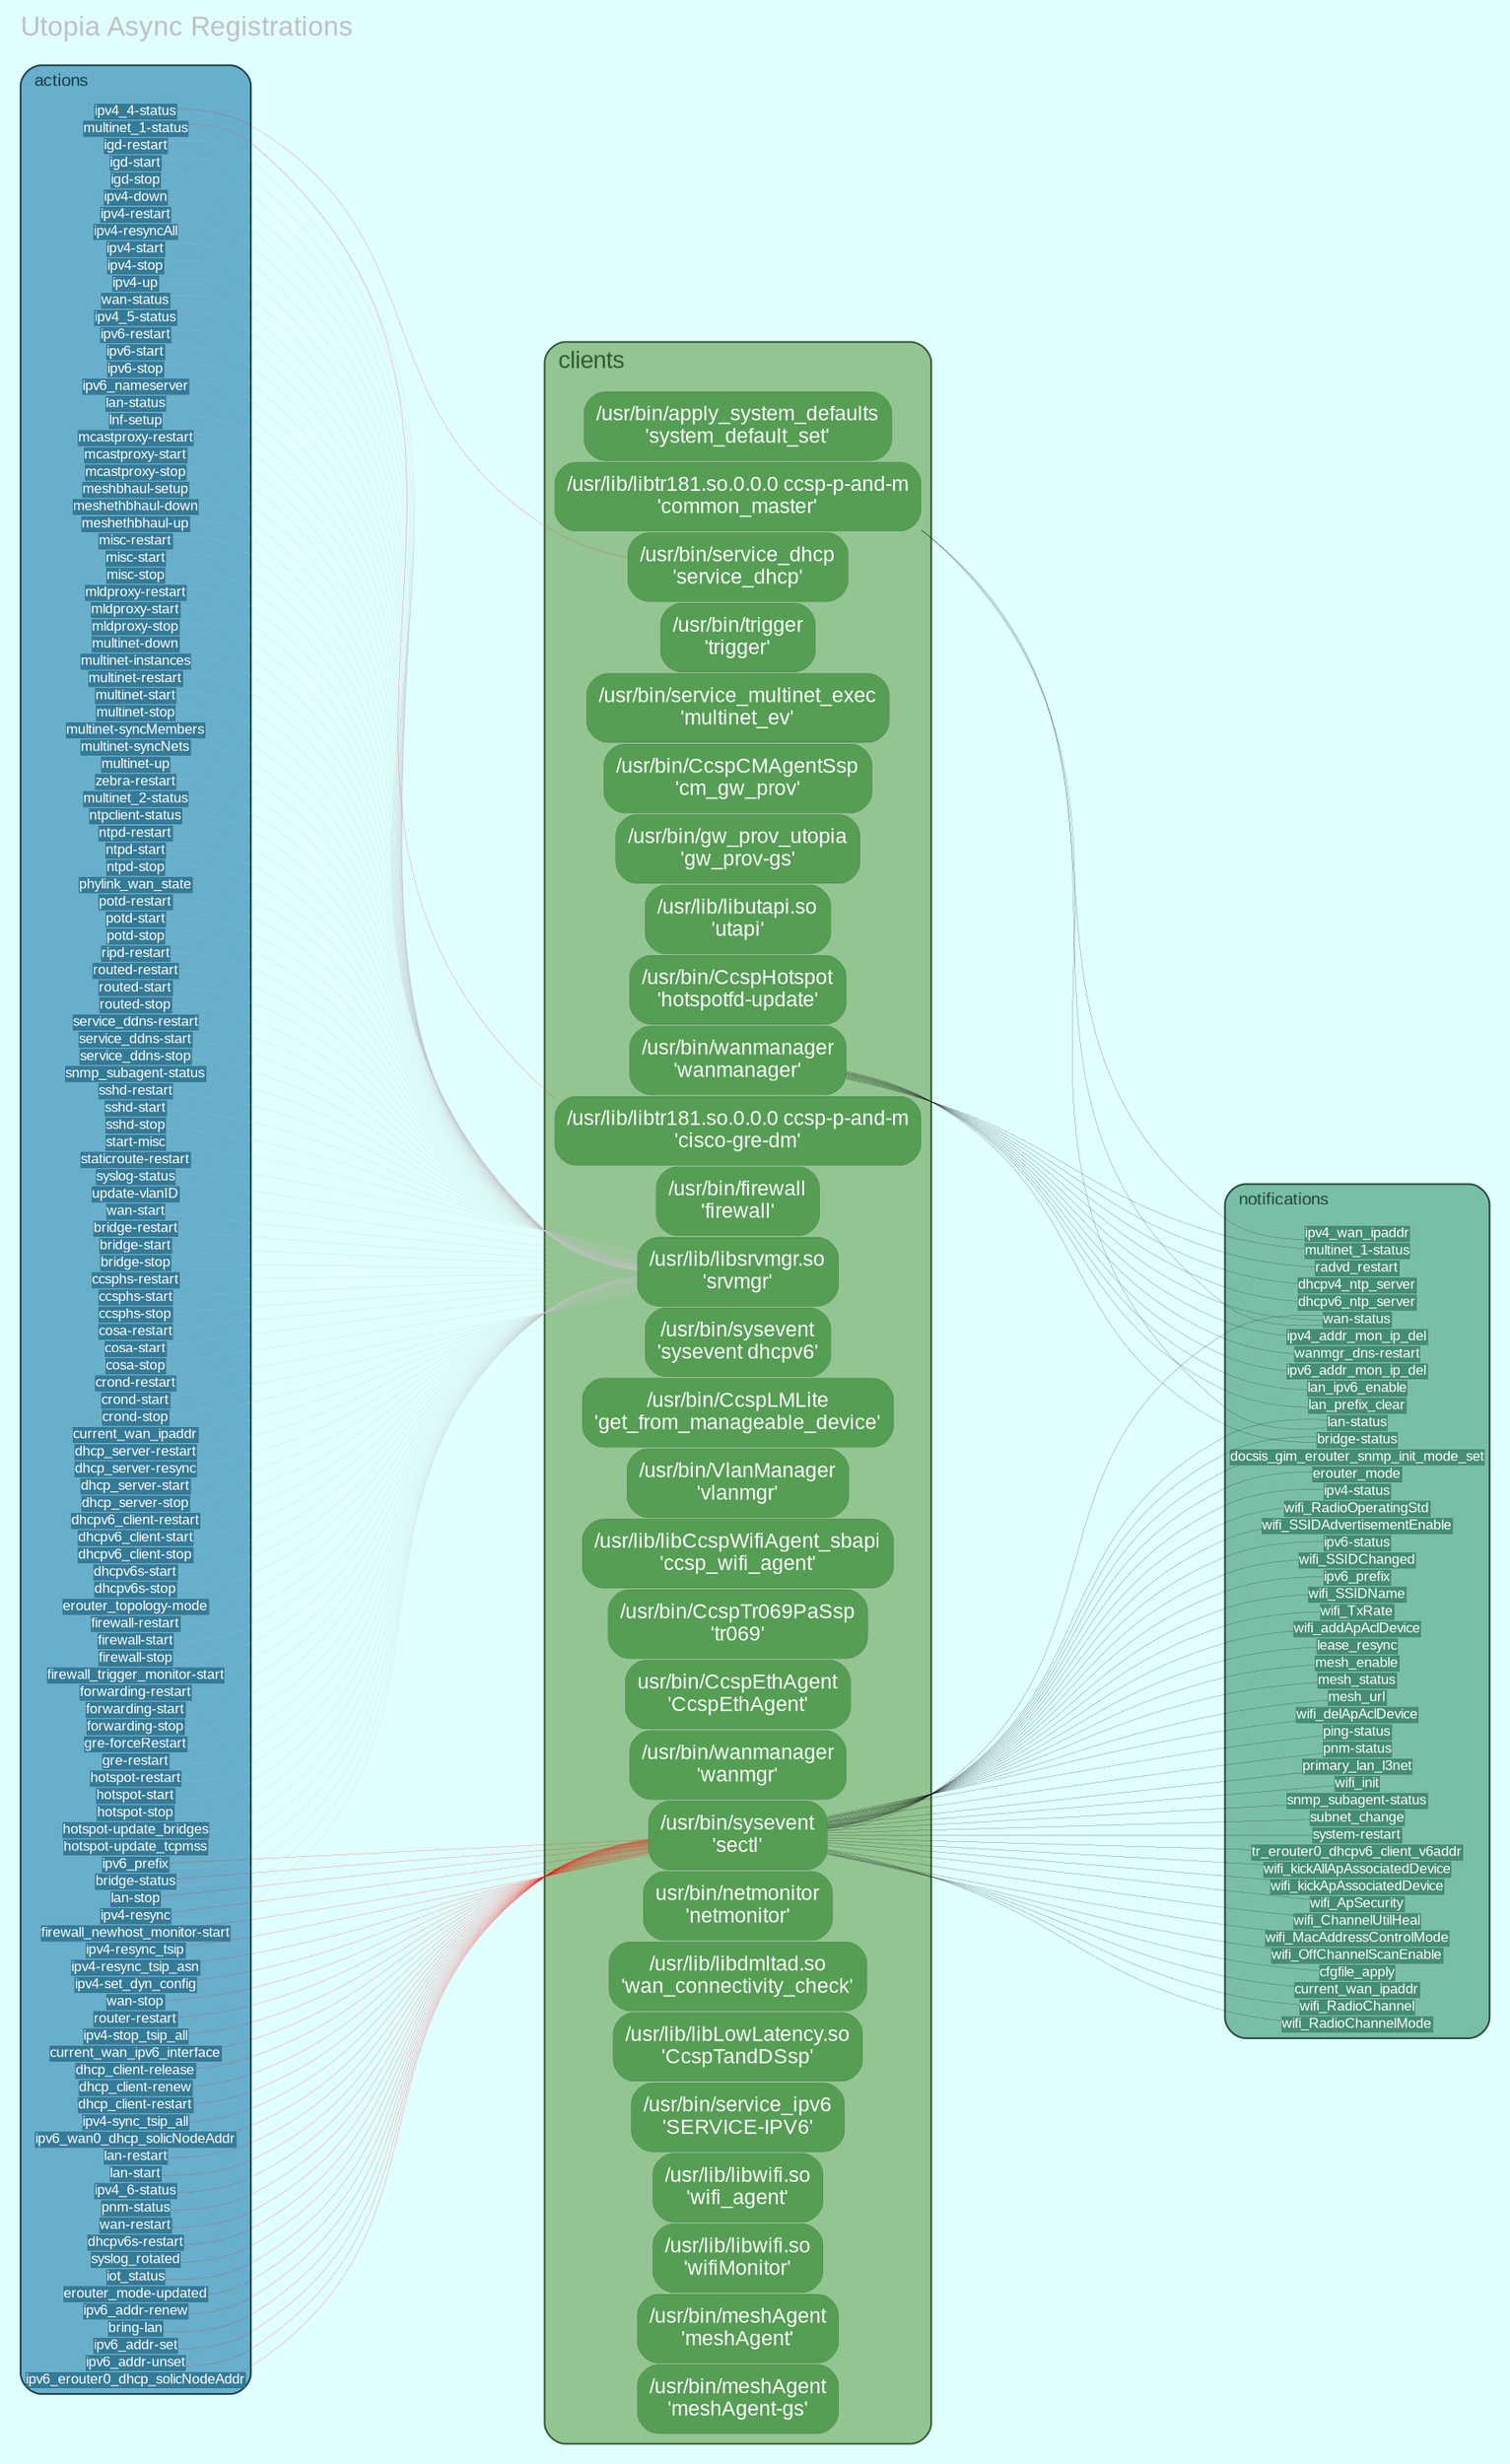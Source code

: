 digraph {
bgcolor=lightcyan
rankdir=LR
nodesep=0
ranksep="2.5"
fontname="Arial"; fontsize=16; fontcolor=grey
label="Utopia Async Registrations"
labelloc=top
labeljust="l"
edge [color=black arrowsize=0.5 penwidth=0.1]
subgraph cluster_f37bd2f66651e7d46f6d38440f2bc5dd {
margin=3;
penwidth=1.0;
fillcolor="#79BEA8";
color="#23483C";
fontcolor="#23483C";
fontsize=10;
node[fontname="Arial" height=0 margin=0 penwidth=0.1];
label="notifications\l";
style="filled, rounded";
_fac04ca68a48af91f0290001604a2463 [label="" shape=plaintext style=invisible]
_27091523f5d352e5a07920c4054f744d [label="bridge-status\l" fontsize=8 style="filled" width="0" shape="box" fillcolor="#448D76" color="#093426" fontcolor="white" tooltip="" URL=""]
_27091523f5d352e5a07920c4054f744d [label="bridge-status\l" fontsize=8 style="filled" width="0" shape="box" fillcolor="#448D76" color="#093426" fontcolor="white" tooltip="" URL=""]
_87b653252bbccb637157d4f441736747 [label="cfgfile_apply\l" fontsize=8 style="filled" width="0" shape="box" fillcolor="#448D76" color="#093426" fontcolor="white" tooltip="" URL=""]
_d6e629508d841f9fae4812cb161be471 [label="current_wan_ipaddr\l" fontsize=8 style="filled" width="0" shape="box" fillcolor="#448D76" color="#093426" fontcolor="white" tooltip="" URL=""]
_f75393f007e59de91f0037c0735a23aa [label="dhcpv4_ntp_server\l" fontsize=8 style="filled" width="0" shape="box" fillcolor="#448D76" color="#093426" fontcolor="white" tooltip="" URL=""]
_53b754a4fd3dc3d1be344c310cf59c47 [label="dhcpv6_ntp_server\l" fontsize=8 style="filled" width="0" shape="box" fillcolor="#448D76" color="#093426" fontcolor="white" tooltip="" URL=""]
_72b45eff5db902b0d47a9b4747fd4fca [label="docsis_gim_erouter_snmp_init_mode_set\l" fontsize=8 style="filled" width="0" shape="box" fillcolor="#448D76" color="#093426" fontcolor="white" tooltip="" URL=""]
_c58e203655c893371de2935afc9264ae [label="erouter_mode\l" fontsize=8 style="filled" width="0" shape="box" fillcolor="#448D76" color="#093426" fontcolor="white" tooltip="" URL=""]
_f0a54a340d591534d62fba284f367218 [label="ipv4-status\l" fontsize=8 style="filled" width="0" shape="box" fillcolor="#448D76" color="#093426" fontcolor="white" tooltip="" URL=""]
_8d43130abf7eebbb990407ab7e7ea1da [label="ipv4_addr_mon_ip_del\l" fontsize=8 style="filled" width="0" shape="box" fillcolor="#448D76" color="#093426" fontcolor="white" tooltip="" URL=""]
_b56c308065033ab84941901ee6214008 [label="ipv4_wan_ipaddr\l" fontsize=8 style="filled" width="0" shape="box" fillcolor="#448D76" color="#093426" fontcolor="white" tooltip="" URL=""]
_b601960385cebed75eebbbd22e497859 [label="ipv6-status\l" fontsize=8 style="filled" width="0" shape="box" fillcolor="#448D76" color="#093426" fontcolor="white" tooltip="" URL=""]
_e9e194e124cc4b40664d05f57f0b5eb3 [label="ipv6_addr_mon_ip_del\l" fontsize=8 style="filled" width="0" shape="box" fillcolor="#448D76" color="#093426" fontcolor="white" tooltip="" URL=""]
_d58caf0140e2b83aa203566631b9a98a [label="ipv6_prefix\l" fontsize=8 style="filled" width="0" shape="box" fillcolor="#448D76" color="#093426" fontcolor="white" tooltip="" URL=""]
_f821c8f9b79145ac76ac08cf03664bf2 [label="lan-status\l" fontsize=8 style="filled" width="0" shape="box" fillcolor="#448D76" color="#093426" fontcolor="white" tooltip="" URL=""]
_f821c8f9b79145ac76ac08cf03664bf2 [label="lan-status\l" fontsize=8 style="filled" width="0" shape="box" fillcolor="#448D76" color="#093426" fontcolor="white" tooltip="" URL=""]
_fc4fff0e249ee7eb6fd126fa4d7f3862 [label="lan_ipv6_enable\l" fontsize=8 style="filled" width="0" shape="box" fillcolor="#448D76" color="#093426" fontcolor="white" tooltip="" URL=""]
_4dafcaaad1cc3d9b5059c1fee12e0a75 [label="lan_prefix_clear\l" fontsize=8 style="filled" width="0" shape="box" fillcolor="#448D76" color="#093426" fontcolor="white" tooltip="" URL=""]
_e1d3b2d8370eeefe604c60c2606f4027 [label="lease_resync\l" fontsize=8 style="filled" width="0" shape="box" fillcolor="#448D76" color="#093426" fontcolor="white" tooltip="" URL=""]
_c116d4e37339874d5dd468a6ba0e88a7 [label="mesh_enable\l" fontsize=8 style="filled" width="0" shape="box" fillcolor="#448D76" color="#093426" fontcolor="white" tooltip="" URL=""]
_6d0f3234301eae6ece216be04b05790d [label="mesh_status\l" fontsize=8 style="filled" width="0" shape="box" fillcolor="#448D76" color="#093426" fontcolor="white" tooltip="" URL=""]
_42147e86234c494854d6d183a920cd42 [label="mesh_url\l" fontsize=8 style="filled" width="0" shape="box" fillcolor="#448D76" color="#093426" fontcolor="white" tooltip="" URL=""]
_86a7350f4f58722c7ebd23293f346ecd [label="multinet_1-status\l" fontsize=8 style="filled" width="0" shape="box" fillcolor="#448D76" color="#093426" fontcolor="white" tooltip="" URL=""]
_3e7cd28e4dc86dfda4bf29d30a7da8fc [label="ping-status\l" fontsize=8 style="filled" width="0" shape="box" fillcolor="#448D76" color="#093426" fontcolor="white" tooltip="" URL=""]
_2369c6a2c523ed63318da05464ed4a6d [label="pnm-status\l" fontsize=8 style="filled" width="0" shape="box" fillcolor="#448D76" color="#093426" fontcolor="white" tooltip="" URL=""]
_c9ced9a4e70242ada470b51501a4ed99 [label="primary_lan_l3net\l" fontsize=8 style="filled" width="0" shape="box" fillcolor="#448D76" color="#093426" fontcolor="white" tooltip="" URL=""]
_0cfd22b3c7bf11357f3d5a53ff3b87ec [label="radvd_restart\l" fontsize=8 style="filled" width="0" shape="box" fillcolor="#448D76" color="#093426" fontcolor="white" tooltip="" URL=""]
_7f87a547765aa79b31a2567d62f211b5 [label="snmp_subagent-status\l" fontsize=8 style="filled" width="0" shape="box" fillcolor="#448D76" color="#093426" fontcolor="white" tooltip="" URL=""]
_dceaf7db6e214159e33739e3e0699bc6 [label="subnet_change\l" fontsize=8 style="filled" width="0" shape="box" fillcolor="#448D76" color="#093426" fontcolor="white" tooltip="" URL=""]
_0758f2bbfd14e97f07992ef83077bf90 [label="system-restart\l" fontsize=8 style="filled" width="0" shape="box" fillcolor="#448D76" color="#093426" fontcolor="white" tooltip="" URL=""]
_0cf5a839dbc26499bbdfe0a4335d2097 [label="tr_erouter0_dhcpv6_client_v6addr\l" fontsize=8 style="filled" width="0" shape="box" fillcolor="#448D76" color="#093426" fontcolor="white" tooltip="" URL=""]
_35081df0917e6e791796895d2dcb763b [label="wan-status\l" fontsize=8 style="filled" width="0" shape="box" fillcolor="#448D76" color="#093426" fontcolor="white" tooltip="" URL=""]
_35081df0917e6e791796895d2dcb763b [label="wan-status\l" fontsize=8 style="filled" width="0" shape="box" fillcolor="#448D76" color="#093426" fontcolor="white" tooltip="" URL=""]
_35081df0917e6e791796895d2dcb763b [label="wan-status\l" fontsize=8 style="filled" width="0" shape="box" fillcolor="#448D76" color="#093426" fontcolor="white" tooltip="" URL=""]
_b000a4c82e84ad41eb276e434863364c [label="wanmgr_dns-restart\l" fontsize=8 style="filled" width="0" shape="box" fillcolor="#448D76" color="#093426" fontcolor="white" tooltip="" URL=""]
_a7b1cc27158c3bcf9a567fa55c29eef0 [label="wifi_ApSecurity\l" fontsize=8 style="filled" width="0" shape="box" fillcolor="#448D76" color="#093426" fontcolor="white" tooltip="" URL=""]
_a7b1cc27158c3bcf9a567fa55c29eef0 [label="wifi_ApSecurity\l" fontsize=8 style="filled" width="0" shape="box" fillcolor="#448D76" color="#093426" fontcolor="white" tooltip="" URL=""]
_1361dd973b01b805d5c6f45446fd87f7 [label="wifi_ChannelUtilHeal\l" fontsize=8 style="filled" width="0" shape="box" fillcolor="#448D76" color="#093426" fontcolor="white" tooltip="" URL=""]
_b3f8ba7a6e011b334b78a1946c78593f [label="wifi_MacAddressControlMode\l" fontsize=8 style="filled" width="0" shape="box" fillcolor="#448D76" color="#093426" fontcolor="white" tooltip="" URL=""]
_3ae4cf1e6dbf76f02c2fb9a2bc797039 [label="wifi_OffChannelScanEnable\l" fontsize=8 style="filled" width="0" shape="box" fillcolor="#448D76" color="#093426" fontcolor="white" tooltip="" URL=""]
_90e8a6ffdaf9911ba3783bda34095da9 [label="wifi_RadioChannel\l" fontsize=8 style="filled" width="0" shape="box" fillcolor="#448D76" color="#093426" fontcolor="white" tooltip="" URL=""]
_90e8a6ffdaf9911ba3783bda34095da9 [label="wifi_RadioChannel\l" fontsize=8 style="filled" width="0" shape="box" fillcolor="#448D76" color="#093426" fontcolor="white" tooltip="" URL=""]
_bd98588026b5e239fb1ea240e27b91fc [label="wifi_RadioChannelMode\l" fontsize=8 style="filled" width="0" shape="box" fillcolor="#448D76" color="#093426" fontcolor="white" tooltip="" URL=""]
_92ddd2d1dc31eeec1cc20d068d9e323a [label="wifi_RadioOperatingStd\l" fontsize=8 style="filled" width="0" shape="box" fillcolor="#448D76" color="#093426" fontcolor="white" tooltip="" URL=""]
_bc126451057daa340d8519c7268ab7a0 [label="wifi_SSIDAdvertisementEnable\l" fontsize=8 style="filled" width="0" shape="box" fillcolor="#448D76" color="#093426" fontcolor="white" tooltip="" URL=""]
_7f61bf0ebd168a6cf001aca0237cdc71 [label="wifi_SSIDChanged\l" fontsize=8 style="filled" width="0" shape="box" fillcolor="#448D76" color="#093426" fontcolor="white" tooltip="" URL=""]
_61417115a63382f54131bb1e1c1b12e0 [label="wifi_SSIDName\l" fontsize=8 style="filled" width="0" shape="box" fillcolor="#448D76" color="#093426" fontcolor="white" tooltip="" URL=""]
_61417115a63382f54131bb1e1c1b12e0 [label="wifi_SSIDName\l" fontsize=8 style="filled" width="0" shape="box" fillcolor="#448D76" color="#093426" fontcolor="white" tooltip="" URL=""]
_204ba8bd5c09b566db3a4ef32139ab21 [label="wifi_TxRate\l" fontsize=8 style="filled" width="0" shape="box" fillcolor="#448D76" color="#093426" fontcolor="white" tooltip="" URL=""]
_8730608abe2b5727228b29df85f467a4 [label="wifi_addApAclDevice\l" fontsize=8 style="filled" width="0" shape="box" fillcolor="#448D76" color="#093426" fontcolor="white" tooltip="" URL=""]
_72f2da15428c73ccc2580e15add8ff71 [label="wifi_delApAclDevice\l" fontsize=8 style="filled" width="0" shape="box" fillcolor="#448D76" color="#093426" fontcolor="white" tooltip="" URL=""]
_9f85d765f13a2dc04006a7875d42c45e [label="wifi_init\l" fontsize=8 style="filled" width="0" shape="box" fillcolor="#448D76" color="#093426" fontcolor="white" tooltip="" URL=""]
_ff5acfa4c008df3671ba9b1d7c45dd2d [label="wifi_kickAllApAssociatedDevice\l" fontsize=8 style="filled" width="0" shape="box" fillcolor="#448D76" color="#093426" fontcolor="white" tooltip="" URL=""]
_c9714cc975d6c831b94c44995a65217e [label="wifi_kickApAssociatedDevice\l" fontsize=8 style="filled" width="0" shape="box" fillcolor="#448D76" color="#093426" fontcolor="white" tooltip="" URL=""]
}
subgraph cluster_fac04ca68a48af91f0290001604a2463 {
margin=6;
penwidth=1.0;
fillcolor="#92C591";
color="#305A30";
fontcolor="#305A30";
fontsize=14;
node[fontname="Arial" height=0 margin="0.1" penwidth=0.1];
label="clients\l";
style="filled, rounded";
_fac04ca68a48af91f0290001604a2463 [label="" shape=plaintext style=invisible]
_35627f514a3a12b6d89a86a511083073 [label="/usr/bin/apply_system_defaults
'system_default_set'" fontsize=12 style="filled,rounded" width="0" shape="box" fillcolor="#559E54" color="#0A3409" fontcolor="white" tooltip="" URL=""]
_5a866a3c20430e95efea4e114b9810aa [label="/usr/lib/libsrvmgr.so
'srvmgr'" fontsize=12 style="filled,rounded" width="0" shape="box" fillcolor="#559E54" color="#0A3409" fontcolor="white" tooltip="" URL=""]
_5309a5e663f34a4bd54178ec47889544 [label="/usr/bin/sysevent
'sectl'" fontsize=12 style="filled,rounded" width="0" shape="box" fillcolor="#559E54" color="#0A3409" fontcolor="white" tooltip="" URL=""]
_c2ef1e939bc1916d251255c55bf62ec6 [label="/usr/bin/trigger
'trigger'" fontsize=12 style="filled,rounded" width="0" shape="box" fillcolor="#559E54" color="#0A3409" fontcolor="white" tooltip="" URL=""]
_fe57a2f6d42c44380232bb74bfca0248 [label="/usr/bin/service_multinet_exec
'multinet_ev'" fontsize=12 style="filled,rounded" width="0" shape="box" fillcolor="#559E54" color="#0A3409" fontcolor="white" tooltip="" URL=""]
_2201ee669ac7eee934571b31d0f37841 [label="/usr/bin/CcspCMAgentSsp
'cm_gw_prov'" fontsize=12 style="filled,rounded" width="0" shape="box" fillcolor="#559E54" color="#0A3409" fontcolor="white" tooltip="" URL=""]
_f40a72f985bcb64283a69b3a5163a514 [label="/usr/bin/gw_prov_utopia
'gw_prov-gs'" fontsize=12 style="filled,rounded" width="0" shape="box" fillcolor="#559E54" color="#0A3409" fontcolor="white" tooltip="" URL=""]
_e921899710055131db03a224f920176c [label="/usr/lib/libutapi.so
'utapi'" fontsize=12 style="filled,rounded" width="0" shape="box" fillcolor="#559E54" color="#0A3409" fontcolor="white" tooltip="" URL=""]
_c32d57ae5a646d84cf31aee3915f993e [label="/usr/bin/CcspHotspot
'hotspotfd-update'" fontsize=12 style="filled,rounded" width="0" shape="box" fillcolor="#559E54" color="#0A3409" fontcolor="white" tooltip="" URL=""]
_d8b331abc3de4eadb9f080a5a0278e9f [label="/usr/bin/service_dhcp
'service_dhcp'" fontsize=12 style="filled,rounded" width="0" shape="box" fillcolor="#559E54" color="#0A3409" fontcolor="white" tooltip="" URL=""]
_772abf5b5a2f2d8c1642b2ce82ff9cb5 [label="/usr/lib/libtr181.so.0.0.0 ccsp-p-and-m
'cisco-gre-dm'" fontsize=12 style="filled,rounded" width="0" shape="box" fillcolor="#559E54" color="#0A3409" fontcolor="white" tooltip="" URL=""]
_0b384a36abe12ef81c212e53c972569a [label="/usr/bin/firewall
'firewall'" fontsize=12 style="filled,rounded" width="0" shape="box" fillcolor="#559E54" color="#0A3409" fontcolor="white" tooltip="" URL=""]
_eaa0229dab7f1d3dcfc51c439957fc5f [label="/usr/lib/libtr181.so.0.0.0 ccsp-p-and-m
'common_master'" fontsize=12 style="filled,rounded" width="0" shape="box" fillcolor="#559E54" color="#0A3409" fontcolor="white" tooltip="" URL=""]
_df0c5b8efabcfbbdf3cc83dc81d05bfa [label="/usr/bin/sysevent
'sysevent dhcpv6'" fontsize=12 style="filled,rounded" width="0" shape="box" fillcolor="#559E54" color="#0A3409" fontcolor="white" tooltip="" URL=""]
_3cd1cda46a14fe570958c474d19df6b6 [label="/usr/bin/CcspLMLite
'get_from_manageable_device'" fontsize=12 style="filled,rounded" width="0" shape="box" fillcolor="#559E54" color="#0A3409" fontcolor="white" tooltip="" URL=""]
_f41a7565ddaabcc95be2cd283ad26ee4 [label="/usr/bin/VlanManager
'vlanmgr'" fontsize=12 style="filled,rounded" width="0" shape="box" fillcolor="#559E54" color="#0A3409" fontcolor="white" tooltip="" URL=""]
_99805af23e313638afde7fb3115cfc2d [label="/usr/lib/libCcspWifiAgent_sbapi
'ccsp_wifi_agent'" fontsize=12 style="filled,rounded" width="0" shape="box" fillcolor="#559E54" color="#0A3409" fontcolor="white" tooltip="" URL=""]
_923c28a4785efbda862191d3c212fab7 [label="/usr/bin/CcspTr069PaSsp
'tr069'" fontsize=12 style="filled,rounded" width="0" shape="box" fillcolor="#559E54" color="#0A3409" fontcolor="white" tooltip="" URL=""]
_dca42b13b26d663515f2eb9b3a5bf366 [label="usr/bin/CcspEthAgent
'CcspEthAgent'" fontsize=12 style="filled,rounded" width="0" shape="box" fillcolor="#559E54" color="#0A3409" fontcolor="white" tooltip="" URL=""]
_b8d28acb3caba0393e1fc38b819774c2 [label="/usr/bin/wanmanager
'wanmgr'" fontsize=12 style="filled,rounded" width="0" shape="box" fillcolor="#559E54" color="#0A3409" fontcolor="white" tooltip="" URL=""]
_107e207184498c02e50a50b4de2b07eb [label="/usr/bin/wanmanager
'wanmanager'" fontsize=12 style="filled,rounded" width="0" shape="box" fillcolor="#559E54" color="#0A3409" fontcolor="white" tooltip="" URL=""]
_b371880935cb0e9b98e9e31c943c8980 [label="usr/bin/netmonitor
'netmonitor'" fontsize=12 style="filled,rounded" width="0" shape="box" fillcolor="#559E54" color="#0A3409" fontcolor="white" tooltip="" URL=""]
_498affce053b0aba918235528ed8e50b [label="/usr/lib/libdmltad.so
'wan_connectivity_check'" fontsize=12 style="filled,rounded" width="0" shape="box" fillcolor="#559E54" color="#0A3409" fontcolor="white" tooltip="" URL=""]
_ba8074b9e8bb4c8262c0f7df498c387f [label="/usr/lib/libLowLatency.so
'CcspTandDSsp'" fontsize=12 style="filled,rounded" width="0" shape="box" fillcolor="#559E54" color="#0A3409" fontcolor="white" tooltip="" URL=""]
_6eb51fc3b0463c5722d44d93c4932914 [label="/usr/bin/service_ipv6
'SERVICE-IPV6'" fontsize=12 style="filled,rounded" width="0" shape="box" fillcolor="#559E54" color="#0A3409" fontcolor="white" tooltip="" URL=""]
_bacd1016835ae8733d3fde7e98806976 [label="/usr/lib/libwifi.so
'wifi_agent'" fontsize=12 style="filled,rounded" width="0" shape="box" fillcolor="#559E54" color="#0A3409" fontcolor="white" tooltip="" URL=""]
_8f784b3794460b12b5a8f7586322bac2 [label="/usr/lib/libwifi.so
'wifiMonitor'" fontsize=12 style="filled,rounded" width="0" shape="box" fillcolor="#559E54" color="#0A3409" fontcolor="white" tooltip="" URL=""]
_839f1c7d70e17cb93e763a6541ac4db1 [label="/usr/bin/meshAgent
'meshAgent'" fontsize=12 style="filled,rounded" width="0" shape="box" fillcolor="#559E54" color="#0A3409" fontcolor="white" tooltip="" URL=""]
_b53de720944590e3b241e3223b0dabc5 [label="/usr/bin/meshAgent
'meshAgent-gs'" fontsize=12 style="filled,rounded" width="0" shape="box" fillcolor="#559E54" color="#0A3409" fontcolor="white" tooltip="" URL=""]
}
subgraph cluster_ebb67a4271abe715344471b0f16321f6 {
margin=3;
penwidth=1.0;
fillcolor="#67AFCB";
color="#1A3E4C";
fontcolor="#1A3E4C";
fontsize=10;
node[fontname="Arial" height=0 margin=0 penwidth=0.1];
label="actions\l";
style="filled, rounded";
_fac04ca68a48af91f0290001604a2463 [label="" shape=plaintext style=invisible]
_8b23c69f6517361a8e4946031aa4d7cf [label="bridge-restart\l" fontsize=8 style="filled" width="0" shape="box" fillcolor="#347B98" color="#092834" fontcolor="white" tooltip="" URL=""]
_1d5a5aad6765706a32fd1b1c9d391c87 [label="bridge-start\l" fontsize=8 style="filled" width="0" shape="box" fillcolor="#347B98" color="#092834" fontcolor="white" tooltip="" URL=""]
_0a409202b3e7b30d9d4103300b0b3fd3 [label="bridge-status\l" fontsize=8 style="filled" width="0" shape="box" fillcolor="#347B98" color="#092834" fontcolor="white" tooltip="" URL=""]
_0a409202b3e7b30d9d4103300b0b3fd3 [label="bridge-status\l" fontsize=8 style="filled" width="0" shape="box" fillcolor="#347B98" color="#092834" fontcolor="white" tooltip="" URL=""]
_0a409202b3e7b30d9d4103300b0b3fd3 [label="bridge-status\l" fontsize=8 style="filled" width="0" shape="box" fillcolor="#347B98" color="#092834" fontcolor="white" tooltip="" URL=""]
_0a409202b3e7b30d9d4103300b0b3fd3 [label="bridge-status\l" fontsize=8 style="filled" width="0" shape="box" fillcolor="#347B98" color="#092834" fontcolor="white" tooltip="" URL=""]
_d9e06eaa3b20b22f67aeaa2a1df544d0 [label="bridge-stop\l" fontsize=8 style="filled" width="0" shape="box" fillcolor="#347B98" color="#092834" fontcolor="white" tooltip="" URL=""]
_b7950ae9b63a440b2d1528d0bc62d055 [label="bring-lan\l" fontsize=8 style="filled" width="0" shape="box" fillcolor="#347B98" color="#092834" fontcolor="white" tooltip="" URL=""]
_b2a51ad8420d7a1a1765e34232a939ed [label="ccsphs-restart\l" fontsize=8 style="filled" width="0" shape="box" fillcolor="#347B98" color="#092834" fontcolor="white" tooltip="" URL=""]
_46d09958f4b20450148e53aa30e2fb60 [label="ccsphs-start\l" fontsize=8 style="filled" width="0" shape="box" fillcolor="#347B98" color="#092834" fontcolor="white" tooltip="" URL=""]
_41448e46f55aa65f7648b7c1c73ba010 [label="ccsphs-stop\l" fontsize=8 style="filled" width="0" shape="box" fillcolor="#347B98" color="#092834" fontcolor="white" tooltip="" URL=""]
_06cc3c2e301dd7427b628c159091546b [label="cosa-restart\l" fontsize=8 style="filled" width="0" shape="box" fillcolor="#347B98" color="#092834" fontcolor="white" tooltip="" URL=""]
_260dba2272248ba09fc664c0234b82e7 [label="cosa-start\l" fontsize=8 style="filled" width="0" shape="box" fillcolor="#347B98" color="#092834" fontcolor="white" tooltip="" URL=""]
_692b2e998b8e580d2c53c789d13d49ec [label="cosa-stop\l" fontsize=8 style="filled" width="0" shape="box" fillcolor="#347B98" color="#092834" fontcolor="white" tooltip="" URL=""]
_2d8366d4cbe5d4a9b411f19695639d9c [label="crond-restart\l" fontsize=8 style="filled" width="0" shape="box" fillcolor="#347B98" color="#092834" fontcolor="white" tooltip="" URL=""]
_9cf5acb75d4b730a3bef0ed07bd056f3 [label="crond-start\l" fontsize=8 style="filled" width="0" shape="box" fillcolor="#347B98" color="#092834" fontcolor="white" tooltip="" URL=""]
_c37dbac5d7bac33cb507edf4763c3612 [label="crond-stop\l" fontsize=8 style="filled" width="0" shape="box" fillcolor="#347B98" color="#092834" fontcolor="white" tooltip="" URL=""]
_136223d41793676fd0fd2a257a22b86f [label="current_wan_ipaddr\l" fontsize=8 style="filled" width="0" shape="box" fillcolor="#347B98" color="#092834" fontcolor="white" tooltip="" URL=""]
_cb15b942d0062b0bad77aad47f0874ff [label="current_wan_ipv6_interface\l" fontsize=8 style="filled" width="0" shape="box" fillcolor="#347B98" color="#092834" fontcolor="white" tooltip="" URL=""]
_a8fe0da002ba172c81a36c3258554bd2 [label="dhcp_client-release\l" fontsize=8 style="filled" width="0" shape="box" fillcolor="#347B98" color="#092834" fontcolor="white" tooltip="" URL=""]
_ce45dbc6d9c04d66a26e1410f603824a [label="dhcp_client-renew\l" fontsize=8 style="filled" width="0" shape="box" fillcolor="#347B98" color="#092834" fontcolor="white" tooltip="" URL=""]
_b46f4001c1d1dd23f591e2497f820af0 [label="dhcp_client-restart\l" fontsize=8 style="filled" width="0" shape="box" fillcolor="#347B98" color="#092834" fontcolor="white" tooltip="" URL=""]
_b92eea447af1d3d7006095ca84cf1529 [label="dhcp_server-restart\l" fontsize=8 style="filled" width="0" shape="box" fillcolor="#347B98" color="#092834" fontcolor="white" tooltip="" URL=""]
_88bd2f85dec5885b55a614b7f036bead [label="dhcp_server-resync\l" fontsize=8 style="filled" width="0" shape="box" fillcolor="#347B98" color="#092834" fontcolor="white" tooltip="" URL=""]
_5a84cbb2db121998c13db976dff1bd13 [label="dhcp_server-start\l" fontsize=8 style="filled" width="0" shape="box" fillcolor="#347B98" color="#092834" fontcolor="white" tooltip="" URL=""]
_b31fa6422996be0962e2fca7195aedc7 [label="dhcp_server-stop\l" fontsize=8 style="filled" width="0" shape="box" fillcolor="#347B98" color="#092834" fontcolor="white" tooltip="" URL=""]
_b31fa6422996be0962e2fca7195aedc7 [label="dhcp_server-stop\l" fontsize=8 style="filled" width="0" shape="box" fillcolor="#347B98" color="#092834" fontcolor="white" tooltip="" URL=""]
_5ec34b7aa111c205c8454b11b55e67d8 [label="dhcpv6_client-restart\l" fontsize=8 style="filled" width="0" shape="box" fillcolor="#347B98" color="#092834" fontcolor="white" tooltip="" URL=""]
_1dd5455dd2bb30f8cc21fefe2bae22e8 [label="dhcpv6_client-start\l" fontsize=8 style="filled" width="0" shape="box" fillcolor="#347B98" color="#092834" fontcolor="white" tooltip="" URL=""]
_8919fe7e5fec42076424b5930f24da21 [label="dhcpv6_client-stop\l" fontsize=8 style="filled" width="0" shape="box" fillcolor="#347B98" color="#092834" fontcolor="white" tooltip="" URL=""]
_ba4fa6315b0602ec1d213e63f2d8514a [label="dhcpv6s-restart\l" fontsize=8 style="filled" width="0" shape="box" fillcolor="#347B98" color="#092834" fontcolor="white" tooltip="" URL=""]
_6996cbb28d76f110accefa7611b6cb02 [label="dhcpv6s-start\l" fontsize=8 style="filled" width="0" shape="box" fillcolor="#347B98" color="#092834" fontcolor="white" tooltip="" URL=""]
_77655fd84c222ce00bd038cd4f5ea421 [label="dhcpv6s-stop\l" fontsize=8 style="filled" width="0" shape="box" fillcolor="#347B98" color="#092834" fontcolor="white" tooltip="" URL=""]
_a39adc62dbbfcb42e47855de80c4fbe1 [label="erouter_mode-updated\l" fontsize=8 style="filled" width="0" shape="box" fillcolor="#347B98" color="#092834" fontcolor="white" tooltip="" URL=""]
_a39adc62dbbfcb42e47855de80c4fbe1 [label="erouter_mode-updated\l" fontsize=8 style="filled" width="0" shape="box" fillcolor="#347B98" color="#092834" fontcolor="white" tooltip="" URL=""]
_77085365ad7ac85d3f406d767c3cac80 [label="erouter_topology-mode\l" fontsize=8 style="filled" width="0" shape="box" fillcolor="#347B98" color="#092834" fontcolor="white" tooltip="" URL=""]
_4a0182c00018033d860861fa8a2fae40 [label="firewall-restart\l" fontsize=8 style="filled" width="0" shape="box" fillcolor="#347B98" color="#092834" fontcolor="white" tooltip="" URL=""]
_3f2a1c5edd1083405bd7d505408fd569 [label="firewall-start\l" fontsize=8 style="filled" width="0" shape="box" fillcolor="#347B98" color="#092834" fontcolor="white" tooltip="" URL=""]
_55f9797c1bda820e9317a97e5e58798b [label="firewall-stop\l" fontsize=8 style="filled" width="0" shape="box" fillcolor="#347B98" color="#092834" fontcolor="white" tooltip="" URL=""]
_231fcffc00bcf90f1e04360a38f08c0e [label="firewall_newhost_monitor-start\l" fontsize=8 style="filled" width="0" shape="box" fillcolor="#347B98" color="#092834" fontcolor="white" tooltip="" URL=""]
_71c0dd6733b0aa00194cf28061571500 [label="firewall_trigger_monitor-start\l" fontsize=8 style="filled" width="0" shape="box" fillcolor="#347B98" color="#092834" fontcolor="white" tooltip="" URL=""]
_cc78f06e736f843eb9ced7204cfb1aa2 [label="forwarding-restart\l" fontsize=8 style="filled" width="0" shape="box" fillcolor="#347B98" color="#092834" fontcolor="white" tooltip="" URL=""]
_fad2fb4cd2c2229d20a68fb56ff2fa07 [label="forwarding-start\l" fontsize=8 style="filled" width="0" shape="box" fillcolor="#347B98" color="#092834" fontcolor="white" tooltip="" URL=""]
_24c59bfff85032574a78f9f02c47bebe [label="forwarding-stop\l" fontsize=8 style="filled" width="0" shape="box" fillcolor="#347B98" color="#092834" fontcolor="white" tooltip="" URL=""]
_24be3fe7634e45acf61d5d6c77b27981 [label="gre-forceRestart\l" fontsize=8 style="filled" width="0" shape="box" fillcolor="#347B98" color="#092834" fontcolor="white" tooltip="" URL=""]
_31f2aa1c9b3c22c6cc056c3165d480bb [label="gre-restart\l" fontsize=8 style="filled" width="0" shape="box" fillcolor="#347B98" color="#092834" fontcolor="white" tooltip="" URL=""]
_3b6189e3a098a07c7d4e1fcf668f84c4 [label="hotspot-restart\l" fontsize=8 style="filled" width="0" shape="box" fillcolor="#347B98" color="#092834" fontcolor="white" tooltip="" URL=""]
_9382664abeeacfac85fcb55608b97c6a [label="hotspot-start\l" fontsize=8 style="filled" width="0" shape="box" fillcolor="#347B98" color="#092834" fontcolor="white" tooltip="" URL=""]
_722f42d5fc3e992346cd25a0b6c39038 [label="hotspot-stop\l" fontsize=8 style="filled" width="0" shape="box" fillcolor="#347B98" color="#092834" fontcolor="white" tooltip="" URL=""]
_6602355c24572cede8804f4eed897f66 [label="hotspot-update_bridges\l" fontsize=8 style="filled" width="0" shape="box" fillcolor="#347B98" color="#092834" fontcolor="white" tooltip="" URL=""]
_adc3578beac46ceb08d4fcc86398c59f [label="hotspot-update_tcpmss\l" fontsize=8 style="filled" width="0" shape="box" fillcolor="#347B98" color="#092834" fontcolor="white" tooltip="" URL=""]
_b8ca21722cd3c1cbc6a38d04ad163aa8 [label="igd-restart\l" fontsize=8 style="filled" width="0" shape="box" fillcolor="#347B98" color="#092834" fontcolor="white" tooltip="" URL=""]
_b8ca21722cd3c1cbc6a38d04ad163aa8 [label="igd-restart\l" fontsize=8 style="filled" width="0" shape="box" fillcolor="#347B98" color="#092834" fontcolor="white" tooltip="" URL=""]
_c3e89bd81b34d3080cb9c22b16545178 [label="igd-start\l" fontsize=8 style="filled" width="0" shape="box" fillcolor="#347B98" color="#092834" fontcolor="white" tooltip="" URL=""]
_c3e89bd81b34d3080cb9c22b16545178 [label="igd-start\l" fontsize=8 style="filled" width="0" shape="box" fillcolor="#347B98" color="#092834" fontcolor="white" tooltip="" URL=""]
_a96b5094f65f2065a689da478bd5bc4a [label="igd-stop\l" fontsize=8 style="filled" width="0" shape="box" fillcolor="#347B98" color="#092834" fontcolor="white" tooltip="" URL=""]
_95c6900b1a6b4448cd546bef8af92bb9 [label="iot_status\l" fontsize=8 style="filled" width="0" shape="box" fillcolor="#347B98" color="#092834" fontcolor="white" tooltip="" URL=""]
_3e27e60b49bf22371305f391a460908e [label="ipv4-down\l" fontsize=8 style="filled" width="0" shape="box" fillcolor="#347B98" color="#092834" fontcolor="white" tooltip="" URL=""]
_e067d39d93544f35ad6d4722c6b6347e [label="ipv4-restart\l" fontsize=8 style="filled" width="0" shape="box" fillcolor="#347B98" color="#092834" fontcolor="white" tooltip="" URL=""]
_8ceff4a4fb979afe24490ef3628ede0b [label="ipv4-resync\l" fontsize=8 style="filled" width="0" shape="box" fillcolor="#347B98" color="#092834" fontcolor="white" tooltip="" URL=""]
_8ceff4a4fb979afe24490ef3628ede0b [label="ipv4-resync\l" fontsize=8 style="filled" width="0" shape="box" fillcolor="#347B98" color="#092834" fontcolor="white" tooltip="" URL=""]
_1f72ae6593ac08c2230d9a0c5301be3c [label="ipv4-resyncAll\l" fontsize=8 style="filled" width="0" shape="box" fillcolor="#347B98" color="#092834" fontcolor="white" tooltip="" URL=""]
_8c33fbbfbc0bf89f9a20e299e7bee0f1 [label="ipv4-resync_tsip\l" fontsize=8 style="filled" width="0" shape="box" fillcolor="#347B98" color="#092834" fontcolor="white" tooltip="" URL=""]
_3eba406fc9e6b881b20a2a29194f4f41 [label="ipv4-resync_tsip_asn\l" fontsize=8 style="filled" width="0" shape="box" fillcolor="#347B98" color="#092834" fontcolor="white" tooltip="" URL=""]
_752625ca4ac8a81432afd7dba6562004 [label="ipv4-set_dyn_config\l" fontsize=8 style="filled" width="0" shape="box" fillcolor="#347B98" color="#092834" fontcolor="white" tooltip="" URL=""]
_29d52c5c6944a600d6cf0055781429d9 [label="ipv4-start\l" fontsize=8 style="filled" width="0" shape="box" fillcolor="#347B98" color="#092834" fontcolor="white" tooltip="" URL=""]
_95fe0f947df4633e5666fbfb872a3cea [label="ipv4-stop\l" fontsize=8 style="filled" width="0" shape="box" fillcolor="#347B98" color="#092834" fontcolor="white" tooltip="" URL=""]
_70af8719d979439a0ec6603c14c2002a [label="ipv4-stop_tsip_all\l" fontsize=8 style="filled" width="0" shape="box" fillcolor="#347B98" color="#092834" fontcolor="white" tooltip="" URL=""]
_cc0216d3d8bcb77d046972fa83eea131 [label="ipv4-sync_tsip_all\l" fontsize=8 style="filled" width="0" shape="box" fillcolor="#347B98" color="#092834" fontcolor="white" tooltip="" URL=""]
_b268e1219fe3231caf936bb28dc732fb [label="ipv4-up\l" fontsize=8 style="filled" width="0" shape="box" fillcolor="#347B98" color="#092834" fontcolor="white" tooltip="" URL=""]
_0cd1af32e4fd6935d888b12ff01bfdd4 [label="ipv4_4-status\l" fontsize=8 style="filled" width="0" shape="box" fillcolor="#347B98" color="#092834" fontcolor="white" tooltip="" URL=""]
_f79ac5e3cf2ef2534427ec342c75863b [label="ipv4_5-status\l" fontsize=8 style="filled" width="0" shape="box" fillcolor="#347B98" color="#092834" fontcolor="white" tooltip="" URL=""]
_dd6a8f107cb20f74ebff4a63eb12bcf8 [label="ipv4_6-status\l" fontsize=8 style="filled" width="0" shape="box" fillcolor="#347B98" color="#092834" fontcolor="white" tooltip="" URL=""]
_156fb597ba9ea44e6e4b7d5d06edbc7b [label="ipv6-restart\l" fontsize=8 style="filled" width="0" shape="box" fillcolor="#347B98" color="#092834" fontcolor="white" tooltip="" URL=""]
_1a2c0b01f14746ef539e01983952fb74 [label="ipv6-start\l" fontsize=8 style="filled" width="0" shape="box" fillcolor="#347B98" color="#092834" fontcolor="white" tooltip="" URL=""]
_2ebf55eb2cd2ecdc3ea1888b69213de4 [label="ipv6-stop\l" fontsize=8 style="filled" width="0" shape="box" fillcolor="#347B98" color="#092834" fontcolor="white" tooltip="" URL=""]
_b18150d7874a617cc4627bc1ab170ffc [label="ipv6_addr-renew\l" fontsize=8 style="filled" width="0" shape="box" fillcolor="#347B98" color="#092834" fontcolor="white" tooltip="" URL=""]
_219cd371f6cc2d127bdc407b4bdca567 [label="ipv6_addr-set\l" fontsize=8 style="filled" width="0" shape="box" fillcolor="#347B98" color="#092834" fontcolor="white" tooltip="" URL=""]
_277f54ace9da45a10a22bf7da7faed6e [label="ipv6_addr-unset\l" fontsize=8 style="filled" width="0" shape="box" fillcolor="#347B98" color="#092834" fontcolor="white" tooltip="" URL=""]
_d80ffd4e9c81240fc70a91855ec3a208 [label="ipv6_erouter0_dhcp_solicNodeAddr\l" fontsize=8 style="filled" width="0" shape="box" fillcolor="#347B98" color="#092834" fontcolor="white" tooltip="" URL=""]
_aa336853d221d5466ae1f2a5eec3be46 [label="ipv6_nameserver\l" fontsize=8 style="filled" width="0" shape="box" fillcolor="#347B98" color="#092834" fontcolor="white" tooltip="" URL=""]
_f4a5d7f8129da32c8ac0f4ca1a4ce820 [label="ipv6_prefix\l" fontsize=8 style="filled" width="0" shape="box" fillcolor="#347B98" color="#092834" fontcolor="white" tooltip="" URL=""]
_f4a5d7f8129da32c8ac0f4ca1a4ce820 [label="ipv6_prefix\l" fontsize=8 style="filled" width="0" shape="box" fillcolor="#347B98" color="#092834" fontcolor="white" tooltip="" URL=""]
_f4a5d7f8129da32c8ac0f4ca1a4ce820 [label="ipv6_prefix\l" fontsize=8 style="filled" width="0" shape="box" fillcolor="#347B98" color="#092834" fontcolor="white" tooltip="" URL=""]
_6005cdf8b2f056be0f1f96c8ee791d32 [label="ipv6_wan0_dhcp_solicNodeAddr\l" fontsize=8 style="filled" width="0" shape="box" fillcolor="#347B98" color="#092834" fontcolor="white" tooltip="" URL=""]
_afeb3e604b754eecbdf7d4928a786c5a [label="lan-restart\l" fontsize=8 style="filled" width="0" shape="box" fillcolor="#347B98" color="#092834" fontcolor="white" tooltip="" URL=""]
_87a58485463c02cc29b92dfe987c3137 [label="lan-start\l" fontsize=8 style="filled" width="0" shape="box" fillcolor="#347B98" color="#092834" fontcolor="white" tooltip="" URL=""]
_aec4a3385e05ed5b38fee26549e26cb3 [label="lan-status\l" fontsize=8 style="filled" width="0" shape="box" fillcolor="#347B98" color="#092834" fontcolor="white" tooltip="" URL=""]
_aec4a3385e05ed5b38fee26549e26cb3 [label="lan-status\l" fontsize=8 style="filled" width="0" shape="box" fillcolor="#347B98" color="#092834" fontcolor="white" tooltip="" URL=""]
_aec4a3385e05ed5b38fee26549e26cb3 [label="lan-status\l" fontsize=8 style="filled" width="0" shape="box" fillcolor="#347B98" color="#092834" fontcolor="white" tooltip="" URL=""]
_aec4a3385e05ed5b38fee26549e26cb3 [label="lan-status\l" fontsize=8 style="filled" width="0" shape="box" fillcolor="#347B98" color="#092834" fontcolor="white" tooltip="" URL=""]
_aec4a3385e05ed5b38fee26549e26cb3 [label="lan-status\l" fontsize=8 style="filled" width="0" shape="box" fillcolor="#347B98" color="#092834" fontcolor="white" tooltip="" URL=""]
_aec4a3385e05ed5b38fee26549e26cb3 [label="lan-status\l" fontsize=8 style="filled" width="0" shape="box" fillcolor="#347B98" color="#092834" fontcolor="white" tooltip="" URL=""]
_c7d60b9b1c2de8233563fd3c91b9bdb6 [label="lan-stop\l" fontsize=8 style="filled" width="0" shape="box" fillcolor="#347B98" color="#092834" fontcolor="white" tooltip="" URL=""]
_c7d60b9b1c2de8233563fd3c91b9bdb6 [label="lan-stop\l" fontsize=8 style="filled" width="0" shape="box" fillcolor="#347B98" color="#092834" fontcolor="white" tooltip="" URL=""]
_4e199c171abfb60b620adde6cad6fc10 [label="lnf-setup\l" fontsize=8 style="filled" width="0" shape="box" fillcolor="#347B98" color="#092834" fontcolor="white" tooltip="" URL=""]
_ad8f78a1ee108a8db34ddb4520c22438 [label="mcastproxy-restart\l" fontsize=8 style="filled" width="0" shape="box" fillcolor="#347B98" color="#092834" fontcolor="white" tooltip="" URL=""]
_628856a4c443723d862bb37091205f40 [label="mcastproxy-start\l" fontsize=8 style="filled" width="0" shape="box" fillcolor="#347B98" color="#092834" fontcolor="white" tooltip="" URL=""]
_d2e75fd6dd71bdd2f2af8a788c2efa74 [label="mcastproxy-stop\l" fontsize=8 style="filled" width="0" shape="box" fillcolor="#347B98" color="#092834" fontcolor="white" tooltip="" URL=""]
_d2e75fd6dd71bdd2f2af8a788c2efa74 [label="mcastproxy-stop\l" fontsize=8 style="filled" width="0" shape="box" fillcolor="#347B98" color="#092834" fontcolor="white" tooltip="" URL=""]
_253bfa506341649330b1599b1e5395c5 [label="meshbhaul-setup\l" fontsize=8 style="filled" width="0" shape="box" fillcolor="#347B98" color="#092834" fontcolor="white" tooltip="" URL=""]
_00fae835c227da59276e16a8eaff3ec0 [label="meshethbhaul-down\l" fontsize=8 style="filled" width="0" shape="box" fillcolor="#347B98" color="#092834" fontcolor="white" tooltip="" URL=""]
_dff53a0d0fe4cd9d2937423e90e0556b [label="meshethbhaul-up\l" fontsize=8 style="filled" width="0" shape="box" fillcolor="#347B98" color="#092834" fontcolor="white" tooltip="" URL=""]
_0335ccfa65a86829e491c7f5bda61fc5 [label="misc-restart\l" fontsize=8 style="filled" width="0" shape="box" fillcolor="#347B98" color="#092834" fontcolor="white" tooltip="" URL=""]
_0335ccfa65a86829e491c7f5bda61fc5 [label="misc-restart\l" fontsize=8 style="filled" width="0" shape="box" fillcolor="#347B98" color="#092834" fontcolor="white" tooltip="" URL=""]
_e1d47625f0bcc731026392d874a60683 [label="misc-start\l" fontsize=8 style="filled" width="0" shape="box" fillcolor="#347B98" color="#092834" fontcolor="white" tooltip="" URL=""]
_e1d47625f0bcc731026392d874a60683 [label="misc-start\l" fontsize=8 style="filled" width="0" shape="box" fillcolor="#347B98" color="#092834" fontcolor="white" tooltip="" URL=""]
_9442305c9059d996251b27d8a40ce4e0 [label="misc-stop\l" fontsize=8 style="filled" width="0" shape="box" fillcolor="#347B98" color="#092834" fontcolor="white" tooltip="" URL=""]
_9442305c9059d996251b27d8a40ce4e0 [label="misc-stop\l" fontsize=8 style="filled" width="0" shape="box" fillcolor="#347B98" color="#092834" fontcolor="white" tooltip="" URL=""]
_21cf4a6606091ee55261e3d8178fbfec [label="mldproxy-restart\l" fontsize=8 style="filled" width="0" shape="box" fillcolor="#347B98" color="#092834" fontcolor="white" tooltip="" URL=""]
_bd2e3dc935057641b3fe1d65aba084c6 [label="mldproxy-start\l" fontsize=8 style="filled" width="0" shape="box" fillcolor="#347B98" color="#092834" fontcolor="white" tooltip="" URL=""]
_c8318ebd9e147f362878daec0a87e483 [label="mldproxy-stop\l" fontsize=8 style="filled" width="0" shape="box" fillcolor="#347B98" color="#092834" fontcolor="white" tooltip="" URL=""]
_c8318ebd9e147f362878daec0a87e483 [label="mldproxy-stop\l" fontsize=8 style="filled" width="0" shape="box" fillcolor="#347B98" color="#092834" fontcolor="white" tooltip="" URL=""]
_fada92d26e0dd40afc8c2380a574a438 [label="multinet-down\l" fontsize=8 style="filled" width="0" shape="box" fillcolor="#347B98" color="#092834" fontcolor="white" tooltip="" URL=""]
_14033836290050d1c77d180a3546371f [label="multinet-instances\l" fontsize=8 style="filled" width="0" shape="box" fillcolor="#347B98" color="#092834" fontcolor="white" tooltip="" URL=""]
_c9272daa6b00fc53fcc026b5959d53ac [label="multinet-restart\l" fontsize=8 style="filled" width="0" shape="box" fillcolor="#347B98" color="#092834" fontcolor="white" tooltip="" URL=""]
_687c7ce085ab3840c15a5a0bb42b9572 [label="multinet-start\l" fontsize=8 style="filled" width="0" shape="box" fillcolor="#347B98" color="#092834" fontcolor="white" tooltip="" URL=""]
_98ca7fe5b9075f686e4451ff238815d9 [label="multinet-stop\l" fontsize=8 style="filled" width="0" shape="box" fillcolor="#347B98" color="#092834" fontcolor="white" tooltip="" URL=""]
_bb085a05e27ee6a934c2c159b6dfa10c [label="multinet-syncMembers\l" fontsize=8 style="filled" width="0" shape="box" fillcolor="#347B98" color="#092834" fontcolor="white" tooltip="" URL=""]
_7694b4fa582b47c8a6a1be01a6f86c1e [label="multinet-syncNets\l" fontsize=8 style="filled" width="0" shape="box" fillcolor="#347B98" color="#092834" fontcolor="white" tooltip="" URL=""]
_8c12aa7a85d34ffafe7d3ca6f94ab706 [label="multinet-up\l" fontsize=8 style="filled" width="0" shape="box" fillcolor="#347B98" color="#092834" fontcolor="white" tooltip="" URL=""]
_fd64c5c2d2a5661468cdf2a3af6d30d6 [label="multinet_1-status\l" fontsize=8 style="filled" width="0" shape="box" fillcolor="#347B98" color="#092834" fontcolor="white" tooltip="" URL=""]
_fd64c5c2d2a5661468cdf2a3af6d30d6 [label="multinet_1-status\l" fontsize=8 style="filled" width="0" shape="box" fillcolor="#347B98" color="#092834" fontcolor="white" tooltip="" URL=""]
_f94eeeabca6947b0a7e5462a3486c818 [label="multinet_2-status\l" fontsize=8 style="filled" width="0" shape="box" fillcolor="#347B98" color="#092834" fontcolor="white" tooltip="" URL=""]
_d522123f1063cb0780e6cdcf5ecfa083 [label="ntpclient-status\l" fontsize=8 style="filled" width="0" shape="box" fillcolor="#347B98" color="#092834" fontcolor="white" tooltip="" URL=""]
_8108536909899ea543fffd397397d1e5 [label="ntpd-restart\l" fontsize=8 style="filled" width="0" shape="box" fillcolor="#347B98" color="#092834" fontcolor="white" tooltip="" URL=""]
_3dabfe425f7ed08cb870ba5dbab8327d [label="ntpd-start\l" fontsize=8 style="filled" width="0" shape="box" fillcolor="#347B98" color="#092834" fontcolor="white" tooltip="" URL=""]
_3f87e03e7730e275983a7a615f25ca5e [label="ntpd-stop\l" fontsize=8 style="filled" width="0" shape="box" fillcolor="#347B98" color="#092834" fontcolor="white" tooltip="" URL=""]
_bcc7472d8c730d34a26689ee5d5d4b9c [label="phylink_wan_state\l" fontsize=8 style="filled" width="0" shape="box" fillcolor="#347B98" color="#092834" fontcolor="white" tooltip="" URL=""]
_1b3973e84bede56dfd97dbbc57b72188 [label="pnm-status\l" fontsize=8 style="filled" width="0" shape="box" fillcolor="#347B98" color="#092834" fontcolor="white" tooltip="" URL=""]
_3fb441fdc948bbec57d7190b83e1de22 [label="potd-restart\l" fontsize=8 style="filled" width="0" shape="box" fillcolor="#347B98" color="#092834" fontcolor="white" tooltip="" URL=""]
_32ebb8b0988d91b700566f601c73c9c4 [label="potd-start\l" fontsize=8 style="filled" width="0" shape="box" fillcolor="#347B98" color="#092834" fontcolor="white" tooltip="" URL=""]
_d58eaecaff682ffd41505e45d6880719 [label="potd-stop\l" fontsize=8 style="filled" width="0" shape="box" fillcolor="#347B98" color="#092834" fontcolor="white" tooltip="" URL=""]
_f92aa2b68261ded5267d372b0b9ee8cd [label="ripd-restart\l" fontsize=8 style="filled" width="0" shape="box" fillcolor="#347B98" color="#092834" fontcolor="white" tooltip="" URL=""]
_7fa87ec6102871b5dce2287c1e38615e [label="routed-restart\l" fontsize=8 style="filled" width="0" shape="box" fillcolor="#347B98" color="#092834" fontcolor="white" tooltip="" URL=""]
_7619c1938e80f420dad921ee8adba5e0 [label="routed-start\l" fontsize=8 style="filled" width="0" shape="box" fillcolor="#347B98" color="#092834" fontcolor="white" tooltip="" URL=""]
_f58769d3c12e57788bfbf6ff1d96b382 [label="routed-stop\l" fontsize=8 style="filled" width="0" shape="box" fillcolor="#347B98" color="#092834" fontcolor="white" tooltip="" URL=""]
_0ab7d675cfbcfcfde6dc564c14c7860d [label="router-restart\l" fontsize=8 style="filled" width="0" shape="box" fillcolor="#347B98" color="#092834" fontcolor="white" tooltip="" URL=""]
_115356b0ddeaf4ae9f4a35a1ad0646f2 [label="service_ddns-restart\l" fontsize=8 style="filled" width="0" shape="box" fillcolor="#347B98" color="#092834" fontcolor="white" tooltip="" URL=""]
_618cc0febef2c066d7ea947ba347b0b7 [label="service_ddns-start\l" fontsize=8 style="filled" width="0" shape="box" fillcolor="#347B98" color="#092834" fontcolor="white" tooltip="" URL=""]
_c5ed76ee062fab7a035492d0c2866ff5 [label="service_ddns-stop\l" fontsize=8 style="filled" width="0" shape="box" fillcolor="#347B98" color="#092834" fontcolor="white" tooltip="" URL=""]
_5e01513db75afa5dacb6783fa43c7e89 [label="snmp_subagent-status\l" fontsize=8 style="filled" width="0" shape="box" fillcolor="#347B98" color="#092834" fontcolor="white" tooltip="" URL=""]
_1b43245c36e8332f5dbdb00074f55837 [label="sshd-restart\l" fontsize=8 style="filled" width="0" shape="box" fillcolor="#347B98" color="#092834" fontcolor="white" tooltip="" URL=""]
_34dede0d89ab5d8e7d25873afa5387d9 [label="sshd-start\l" fontsize=8 style="filled" width="0" shape="box" fillcolor="#347B98" color="#092834" fontcolor="white" tooltip="" URL=""]
_c38e6213e11e0699aa33136d35ade191 [label="sshd-stop\l" fontsize=8 style="filled" width="0" shape="box" fillcolor="#347B98" color="#092834" fontcolor="white" tooltip="" URL=""]
_6639ad28d855722b325c59ecde58ef61 [label="start-misc\l" fontsize=8 style="filled" width="0" shape="box" fillcolor="#347B98" color="#092834" fontcolor="white" tooltip="" URL=""]
_6639ad28d855722b325c59ecde58ef61 [label="start-misc\l" fontsize=8 style="filled" width="0" shape="box" fillcolor="#347B98" color="#092834" fontcolor="white" tooltip="" URL=""]
_519a1eab87809f9d3d3c0cb9f21c21b6 [label="staticroute-restart\l" fontsize=8 style="filled" width="0" shape="box" fillcolor="#347B98" color="#092834" fontcolor="white" tooltip="" URL=""]
_2b576f6bd980de0e95fad2cbe986143d [label="syslog-status\l" fontsize=8 style="filled" width="0" shape="box" fillcolor="#347B98" color="#092834" fontcolor="white" tooltip="" URL=""]
_2b576f6bd980de0e95fad2cbe986143d [label="syslog-status\l" fontsize=8 style="filled" width="0" shape="box" fillcolor="#347B98" color="#092834" fontcolor="white" tooltip="" URL=""]
_fe0882c29103489547cd0641b875963d [label="syslog_rotated\l" fontsize=8 style="filled" width="0" shape="box" fillcolor="#347B98" color="#092834" fontcolor="white" tooltip="" URL=""]
_da43bd71ca1e8a52ad66d42ae1daa81d [label="update-vlanID\l" fontsize=8 style="filled" width="0" shape="box" fillcolor="#347B98" color="#092834" fontcolor="white" tooltip="" URL=""]
_9f195248fb8e6553da0bce6ffe4258e3 [label="wan-restart\l" fontsize=8 style="filled" width="0" shape="box" fillcolor="#347B98" color="#092834" fontcolor="white" tooltip="" URL=""]
_ee7a99bdaedad0f34b9016adead907f0 [label="wan-start\l" fontsize=8 style="filled" width="0" shape="box" fillcolor="#347B98" color="#092834" fontcolor="white" tooltip="" URL=""]
_ee5fa4e1f48e63f5bab765d1bc93cfc0 [label="wan-status\l" fontsize=8 style="filled" width="0" shape="box" fillcolor="#347B98" color="#092834" fontcolor="white" tooltip="" URL=""]
_ee5fa4e1f48e63f5bab765d1bc93cfc0 [label="wan-status\l" fontsize=8 style="filled" width="0" shape="box" fillcolor="#347B98" color="#092834" fontcolor="white" tooltip="" URL=""]
_ee5fa4e1f48e63f5bab765d1bc93cfc0 [label="wan-status\l" fontsize=8 style="filled" width="0" shape="box" fillcolor="#347B98" color="#092834" fontcolor="white" tooltip="" URL=""]
_ee5fa4e1f48e63f5bab765d1bc93cfc0 [label="wan-status\l" fontsize=8 style="filled" width="0" shape="box" fillcolor="#347B98" color="#092834" fontcolor="white" tooltip="" URL=""]
_ee5fa4e1f48e63f5bab765d1bc93cfc0 [label="wan-status\l" fontsize=8 style="filled" width="0" shape="box" fillcolor="#347B98" color="#092834" fontcolor="white" tooltip="" URL=""]
_ee5fa4e1f48e63f5bab765d1bc93cfc0 [label="wan-status\l" fontsize=8 style="filled" width="0" shape="box" fillcolor="#347B98" color="#092834" fontcolor="white" tooltip="" URL=""]
_ee5fa4e1f48e63f5bab765d1bc93cfc0 [label="wan-status\l" fontsize=8 style="filled" width="0" shape="box" fillcolor="#347B98" color="#092834" fontcolor="white" tooltip="" URL=""]
_ee5fa4e1f48e63f5bab765d1bc93cfc0 [label="wan-status\l" fontsize=8 style="filled" width="0" shape="box" fillcolor="#347B98" color="#092834" fontcolor="white" tooltip="" URL=""]
_ee5fa4e1f48e63f5bab765d1bc93cfc0 [label="wan-status\l" fontsize=8 style="filled" width="0" shape="box" fillcolor="#347B98" color="#092834" fontcolor="white" tooltip="" URL=""]
_76e400e3bf4d6c290ca738c2b6e17f4d [label="wan-stop\l" fontsize=8 style="filled" width="0" shape="box" fillcolor="#347B98" color="#092834" fontcolor="white" tooltip="" URL=""]
_5541b99a7366fb4c7183d9a612b6ecf6 [label="zebra-restart\l" fontsize=8 style="filled" width="0" shape="box" fillcolor="#347B98" color="#092834" fontcolor="white" tooltip="" URL=""]
}
_5309a5e663f34a4bd54178ec47889544 -> _27091523f5d352e5a07920c4054f744d[arrowhead=none];
_107e207184498c02e50a50b4de2b07eb -> _27091523f5d352e5a07920c4054f744d[arrowhead=none];
_5309a5e663f34a4bd54178ec47889544 -> _87b653252bbccb637157d4f441736747[arrowhead=none];
_5309a5e663f34a4bd54178ec47889544 -> _d6e629508d841f9fae4812cb161be471[arrowhead=none];
_107e207184498c02e50a50b4de2b07eb -> _f75393f007e59de91f0037c0735a23aa[arrowhead=none];
_107e207184498c02e50a50b4de2b07eb -> _53b754a4fd3dc3d1be344c310cf59c47[arrowhead=none];
_5309a5e663f34a4bd54178ec47889544 -> _72b45eff5db902b0d47a9b4747fd4fca[arrowhead=none];
_5309a5e663f34a4bd54178ec47889544 -> _c58e203655c893371de2935afc9264ae[arrowhead=none];
_5309a5e663f34a4bd54178ec47889544 -> _f0a54a340d591534d62fba284f367218[arrowhead=none];
_107e207184498c02e50a50b4de2b07eb -> _8d43130abf7eebbb990407ab7e7ea1da[arrowhead=none];
_eaa0229dab7f1d3dcfc51c439957fc5f -> _b56c308065033ab84941901ee6214008[arrowhead=none];
_5309a5e663f34a4bd54178ec47889544 -> _b601960385cebed75eebbbd22e497859[arrowhead=none];
_107e207184498c02e50a50b4de2b07eb -> _e9e194e124cc4b40664d05f57f0b5eb3[arrowhead=none];
_5309a5e663f34a4bd54178ec47889544 -> _d58caf0140e2b83aa203566631b9a98a[arrowhead=none];
_5309a5e663f34a4bd54178ec47889544 -> _f821c8f9b79145ac76ac08cf03664bf2[arrowhead=none];
_eaa0229dab7f1d3dcfc51c439957fc5f -> _f821c8f9b79145ac76ac08cf03664bf2[arrowhead=none];
_107e207184498c02e50a50b4de2b07eb -> _fc4fff0e249ee7eb6fd126fa4d7f3862[arrowhead=none];
_107e207184498c02e50a50b4de2b07eb -> _4dafcaaad1cc3d9b5059c1fee12e0a75[arrowhead=none];
_5309a5e663f34a4bd54178ec47889544 -> _e1d3b2d8370eeefe604c60c2606f4027[arrowhead=none];
_5309a5e663f34a4bd54178ec47889544 -> _c116d4e37339874d5dd468a6ba0e88a7[arrowhead=none];
_5309a5e663f34a4bd54178ec47889544 -> _6d0f3234301eae6ece216be04b05790d[arrowhead=none];
_5309a5e663f34a4bd54178ec47889544 -> _42147e86234c494854d6d183a920cd42[arrowhead=none];
_107e207184498c02e50a50b4de2b07eb -> _86a7350f4f58722c7ebd23293f346ecd[arrowhead=none];
_5309a5e663f34a4bd54178ec47889544 -> _3e7cd28e4dc86dfda4bf29d30a7da8fc[arrowhead=none];
_5309a5e663f34a4bd54178ec47889544 -> _2369c6a2c523ed63318da05464ed4a6d[arrowhead=none];
_5309a5e663f34a4bd54178ec47889544 -> _c9ced9a4e70242ada470b51501a4ed99[arrowhead=none];
_107e207184498c02e50a50b4de2b07eb -> _0cfd22b3c7bf11357f3d5a53ff3b87ec[arrowhead=none];
_5309a5e663f34a4bd54178ec47889544 -> _7f87a547765aa79b31a2567d62f211b5[arrowhead=none];
_5309a5e663f34a4bd54178ec47889544 -> _dceaf7db6e214159e33739e3e0699bc6[arrowhead=none];
_5309a5e663f34a4bd54178ec47889544 -> _0758f2bbfd14e97f07992ef83077bf90[arrowhead=none];
_5309a5e663f34a4bd54178ec47889544 -> _0cf5a839dbc26499bbdfe0a4335d2097[arrowhead=none];
_5309a5e663f34a4bd54178ec47889544 -> _35081df0917e6e791796895d2dcb763b[arrowhead=none];
_eaa0229dab7f1d3dcfc51c439957fc5f -> _35081df0917e6e791796895d2dcb763b[arrowhead=none];
_107e207184498c02e50a50b4de2b07eb -> _35081df0917e6e791796895d2dcb763b[arrowhead=none];
_107e207184498c02e50a50b4de2b07eb -> _b000a4c82e84ad41eb276e434863364c[arrowhead=none];
_5309a5e663f34a4bd54178ec47889544 -> _a7b1cc27158c3bcf9a567fa55c29eef0[arrowhead=none];
_5309a5e663f34a4bd54178ec47889544 -> _1361dd973b01b805d5c6f45446fd87f7[arrowhead=none];
_5309a5e663f34a4bd54178ec47889544 -> _b3f8ba7a6e011b334b78a1946c78593f[arrowhead=none];
_5309a5e663f34a4bd54178ec47889544 -> _3ae4cf1e6dbf76f02c2fb9a2bc797039[arrowhead=none];
_5309a5e663f34a4bd54178ec47889544 -> _90e8a6ffdaf9911ba3783bda34095da9[arrowhead=none];
_5309a5e663f34a4bd54178ec47889544 -> _bd98588026b5e239fb1ea240e27b91fc[arrowhead=none];
_5309a5e663f34a4bd54178ec47889544 -> _92ddd2d1dc31eeec1cc20d068d9e323a[arrowhead=none];
_5309a5e663f34a4bd54178ec47889544 -> _bc126451057daa340d8519c7268ab7a0[arrowhead=none];
_5309a5e663f34a4bd54178ec47889544 -> _7f61bf0ebd168a6cf001aca0237cdc71[arrowhead=none];
_5309a5e663f34a4bd54178ec47889544 -> _61417115a63382f54131bb1e1c1b12e0[arrowhead=none];
_5309a5e663f34a4bd54178ec47889544 -> _204ba8bd5c09b566db3a4ef32139ab21[arrowhead=none];
_5309a5e663f34a4bd54178ec47889544 -> _8730608abe2b5727228b29df85f467a4[arrowhead=none];
_5309a5e663f34a4bd54178ec47889544 -> _72f2da15428c73ccc2580e15add8ff71[arrowhead=none];
_5309a5e663f34a4bd54178ec47889544 -> _9f85d765f13a2dc04006a7875d42c45e[arrowhead=none];
_5309a5e663f34a4bd54178ec47889544 -> _ff5acfa4c008df3671ba9b1d7c45dd2d[arrowhead=none];
_5309a5e663f34a4bd54178ec47889544 -> _c9714cc975d6c831b94c44995a65217e[arrowhead=none];
_8b23c69f6517361a8e4946031aa4d7cf -> _5a866a3c20430e95efea4e114b9810aa[arrowhead=none color=grey];
_1d5a5aad6765706a32fd1b1c9d391c87 -> _5a866a3c20430e95efea4e114b9810aa[arrowhead=none color=grey];
_0a409202b3e7b30d9d4103300b0b3fd3 -> _5309a5e663f34a4bd54178ec47889544[arrowhead=none color=red];
_0a409202b3e7b30d9d4103300b0b3fd3 -> _5a866a3c20430e95efea4e114b9810aa[arrowhead=none color=grey];
_d9e06eaa3b20b22f67aeaa2a1df544d0 -> _5a866a3c20430e95efea4e114b9810aa[arrowhead=none color=grey];
_b7950ae9b63a440b2d1528d0bc62d055 -> _5309a5e663f34a4bd54178ec47889544[arrowhead=none color=red];
_b2a51ad8420d7a1a1765e34232a939ed -> _5a866a3c20430e95efea4e114b9810aa[arrowhead=none color=grey];
_46d09958f4b20450148e53aa30e2fb60 -> _5a866a3c20430e95efea4e114b9810aa[arrowhead=none color=grey];
_41448e46f55aa65f7648b7c1c73ba010 -> _5a866a3c20430e95efea4e114b9810aa[arrowhead=none color=grey];
_06cc3c2e301dd7427b628c159091546b -> _5a866a3c20430e95efea4e114b9810aa[arrowhead=none color=grey];
_260dba2272248ba09fc664c0234b82e7 -> _5a866a3c20430e95efea4e114b9810aa[arrowhead=none color=grey];
_692b2e998b8e580d2c53c789d13d49ec -> _5a866a3c20430e95efea4e114b9810aa[arrowhead=none color=grey];
_2d8366d4cbe5d4a9b411f19695639d9c -> _5a866a3c20430e95efea4e114b9810aa[arrowhead=none color=grey];
_9cf5acb75d4b730a3bef0ed07bd056f3 -> _5a866a3c20430e95efea4e114b9810aa[arrowhead=none color=grey];
_c37dbac5d7bac33cb507edf4763c3612 -> _5a866a3c20430e95efea4e114b9810aa[arrowhead=none color=grey];
_136223d41793676fd0fd2a257a22b86f -> _5a866a3c20430e95efea4e114b9810aa[arrowhead=none color=grey];
_cb15b942d0062b0bad77aad47f0874ff -> _5309a5e663f34a4bd54178ec47889544[arrowhead=none color=red];
_a8fe0da002ba172c81a36c3258554bd2 -> _5309a5e663f34a4bd54178ec47889544[arrowhead=none color=red];
_ce45dbc6d9c04d66a26e1410f603824a -> _5309a5e663f34a4bd54178ec47889544[arrowhead=none color=red];
_b46f4001c1d1dd23f591e2497f820af0 -> _5309a5e663f34a4bd54178ec47889544[arrowhead=none color=red];
_b92eea447af1d3d7006095ca84cf1529 -> _5a866a3c20430e95efea4e114b9810aa[arrowhead=none color=grey];
_88bd2f85dec5885b55a614b7f036bead -> _5a866a3c20430e95efea4e114b9810aa[arrowhead=none color=grey];
_5a84cbb2db121998c13db976dff1bd13 -> _5a866a3c20430e95efea4e114b9810aa[arrowhead=none color=grey];
_b31fa6422996be0962e2fca7195aedc7 -> _5a866a3c20430e95efea4e114b9810aa[arrowhead=none color=grey];
_5ec34b7aa111c205c8454b11b55e67d8 -> _5a866a3c20430e95efea4e114b9810aa[arrowhead=none color=grey];
_1dd5455dd2bb30f8cc21fefe2bae22e8 -> _5a866a3c20430e95efea4e114b9810aa[arrowhead=none color=grey];
_8919fe7e5fec42076424b5930f24da21 -> _5a866a3c20430e95efea4e114b9810aa[arrowhead=none color=grey];
_ba4fa6315b0602ec1d213e63f2d8514a -> _5309a5e663f34a4bd54178ec47889544[arrowhead=none color=red];
_6996cbb28d76f110accefa7611b6cb02 -> _5a866a3c20430e95efea4e114b9810aa[arrowhead=none color=grey];
_77655fd84c222ce00bd038cd4f5ea421 -> _5a866a3c20430e95efea4e114b9810aa[arrowhead=none color=grey];
_a39adc62dbbfcb42e47855de80c4fbe1 -> _5309a5e663f34a4bd54178ec47889544[arrowhead=none color=red];
_77085365ad7ac85d3f406d767c3cac80 -> _5a866a3c20430e95efea4e114b9810aa[arrowhead=none color=grey];
_4a0182c00018033d860861fa8a2fae40 -> _5a866a3c20430e95efea4e114b9810aa[arrowhead=none color=grey];
_3f2a1c5edd1083405bd7d505408fd569 -> _5a866a3c20430e95efea4e114b9810aa[arrowhead=none color=grey];
_55f9797c1bda820e9317a97e5e58798b -> _5a866a3c20430e95efea4e114b9810aa[arrowhead=none color=grey];
_231fcffc00bcf90f1e04360a38f08c0e -> _5309a5e663f34a4bd54178ec47889544[arrowhead=none color=red];
_71c0dd6733b0aa00194cf28061571500 -> _5a866a3c20430e95efea4e114b9810aa[arrowhead=none color=grey];
_cc78f06e736f843eb9ced7204cfb1aa2 -> _5a866a3c20430e95efea4e114b9810aa[arrowhead=none color=grey];
_fad2fb4cd2c2229d20a68fb56ff2fa07 -> _5a866a3c20430e95efea4e114b9810aa[arrowhead=none color=grey];
_24c59bfff85032574a78f9f02c47bebe -> _5a866a3c20430e95efea4e114b9810aa[arrowhead=none color=grey];
_24be3fe7634e45acf61d5d6c77b27981 -> _5a866a3c20430e95efea4e114b9810aa[arrowhead=none color=grey];
_31f2aa1c9b3c22c6cc056c3165d480bb -> _5a866a3c20430e95efea4e114b9810aa[arrowhead=none color=grey];
_3b6189e3a098a07c7d4e1fcf668f84c4 -> _5a866a3c20430e95efea4e114b9810aa[arrowhead=none color=grey];
_9382664abeeacfac85fcb55608b97c6a -> _5a866a3c20430e95efea4e114b9810aa[arrowhead=none color=grey];
_722f42d5fc3e992346cd25a0b6c39038 -> _5a866a3c20430e95efea4e114b9810aa[arrowhead=none color=grey];
_6602355c24572cede8804f4eed897f66 -> _5a866a3c20430e95efea4e114b9810aa[arrowhead=none color=grey];
_adc3578beac46ceb08d4fcc86398c59f -> _5a866a3c20430e95efea4e114b9810aa[arrowhead=none color=grey];
_b8ca21722cd3c1cbc6a38d04ad163aa8 -> _5a866a3c20430e95efea4e114b9810aa[arrowhead=none color=grey];
_c3e89bd81b34d3080cb9c22b16545178 -> _5a866a3c20430e95efea4e114b9810aa[arrowhead=none color=grey];
_a96b5094f65f2065a689da478bd5bc4a -> _5a866a3c20430e95efea4e114b9810aa[arrowhead=none color=grey];
_95c6900b1a6b4448cd546bef8af92bb9 -> _5309a5e663f34a4bd54178ec47889544[arrowhead=none color=red];
_3e27e60b49bf22371305f391a460908e -> _5a866a3c20430e95efea4e114b9810aa[arrowhead=none color=grey];
_e067d39d93544f35ad6d4722c6b6347e -> _5a866a3c20430e95efea4e114b9810aa[arrowhead=none color=grey];
_8ceff4a4fb979afe24490ef3628ede0b -> _5a866a3c20430e95efea4e114b9810aa[arrowhead=none color=grey];
_8ceff4a4fb979afe24490ef3628ede0b -> _5309a5e663f34a4bd54178ec47889544[arrowhead=none color=red];
_1f72ae6593ac08c2230d9a0c5301be3c -> _5a866a3c20430e95efea4e114b9810aa[arrowhead=none color=grey];
_8c33fbbfbc0bf89f9a20e299e7bee0f1 -> _5309a5e663f34a4bd54178ec47889544[arrowhead=none color=red];
_3eba406fc9e6b881b20a2a29194f4f41 -> _5309a5e663f34a4bd54178ec47889544[arrowhead=none color=red];
_752625ca4ac8a81432afd7dba6562004 -> _5309a5e663f34a4bd54178ec47889544[arrowhead=none color=red];
_29d52c5c6944a600d6cf0055781429d9 -> _5a866a3c20430e95efea4e114b9810aa[arrowhead=none color=grey];
_95fe0f947df4633e5666fbfb872a3cea -> _5a866a3c20430e95efea4e114b9810aa[arrowhead=none color=grey];
_70af8719d979439a0ec6603c14c2002a -> _5309a5e663f34a4bd54178ec47889544[arrowhead=none color=red];
_cc0216d3d8bcb77d046972fa83eea131 -> _5309a5e663f34a4bd54178ec47889544[arrowhead=none color=red];
_b268e1219fe3231caf936bb28dc732fb -> _5a866a3c20430e95efea4e114b9810aa[arrowhead=none color=grey];
_0cd1af32e4fd6935d888b12ff01bfdd4 -> _d8b331abc3de4eadb9f080a5a0278e9f[arrowhead=none color=red];
_f79ac5e3cf2ef2534427ec342c75863b -> _5a866a3c20430e95efea4e114b9810aa[arrowhead=none color=grey];
_dd6a8f107cb20f74ebff4a63eb12bcf8 -> _5309a5e663f34a4bd54178ec47889544[arrowhead=none color=red];
_156fb597ba9ea44e6e4b7d5d06edbc7b -> _5a866a3c20430e95efea4e114b9810aa[arrowhead=none color=grey];
_1a2c0b01f14746ef539e01983952fb74 -> _5a866a3c20430e95efea4e114b9810aa[arrowhead=none color=grey];
_2ebf55eb2cd2ecdc3ea1888b69213de4 -> _5a866a3c20430e95efea4e114b9810aa[arrowhead=none color=grey];
_b18150d7874a617cc4627bc1ab170ffc -> _5309a5e663f34a4bd54178ec47889544[arrowhead=none color=red];
_219cd371f6cc2d127bdc407b4bdca567 -> _5309a5e663f34a4bd54178ec47889544[arrowhead=none color=red];
_277f54ace9da45a10a22bf7da7faed6e -> _5309a5e663f34a4bd54178ec47889544[arrowhead=none color=red];
_d80ffd4e9c81240fc70a91855ec3a208 -> _5309a5e663f34a4bd54178ec47889544[arrowhead=none color=red];
_aa336853d221d5466ae1f2a5eec3be46 -> _5a866a3c20430e95efea4e114b9810aa[arrowhead=none color=grey];
_f4a5d7f8129da32c8ac0f4ca1a4ce820 -> _5a866a3c20430e95efea4e114b9810aa[arrowhead=none color=grey];
_f4a5d7f8129da32c8ac0f4ca1a4ce820 -> _5309a5e663f34a4bd54178ec47889544[arrowhead=none color=red];
_6005cdf8b2f056be0f1f96c8ee791d32 -> _5309a5e663f34a4bd54178ec47889544[arrowhead=none color=red];
_afeb3e604b754eecbdf7d4928a786c5a -> _5309a5e663f34a4bd54178ec47889544[arrowhead=none color=red];
_87a58485463c02cc29b92dfe987c3137 -> _5309a5e663f34a4bd54178ec47889544[arrowhead=none color=red];
_aec4a3385e05ed5b38fee26549e26cb3 -> _5a866a3c20430e95efea4e114b9810aa[arrowhead=none color=grey];
_c7d60b9b1c2de8233563fd3c91b9bdb6 -> _5a866a3c20430e95efea4e114b9810aa[arrowhead=none color=grey];
_c7d60b9b1c2de8233563fd3c91b9bdb6 -> _5309a5e663f34a4bd54178ec47889544[arrowhead=none color=red];
_4e199c171abfb60b620adde6cad6fc10 -> _5a866a3c20430e95efea4e114b9810aa[arrowhead=none color=grey];
_ad8f78a1ee108a8db34ddb4520c22438 -> _5a866a3c20430e95efea4e114b9810aa[arrowhead=none color=grey];
_628856a4c443723d862bb37091205f40 -> _5a866a3c20430e95efea4e114b9810aa[arrowhead=none color=grey];
_d2e75fd6dd71bdd2f2af8a788c2efa74 -> _5a866a3c20430e95efea4e114b9810aa[arrowhead=none color=grey];
_253bfa506341649330b1599b1e5395c5 -> _5a866a3c20430e95efea4e114b9810aa[arrowhead=none color=grey];
_00fae835c227da59276e16a8eaff3ec0 -> _5a866a3c20430e95efea4e114b9810aa[arrowhead=none color=grey];
_dff53a0d0fe4cd9d2937423e90e0556b -> _5a866a3c20430e95efea4e114b9810aa[arrowhead=none color=grey];
_0335ccfa65a86829e491c7f5bda61fc5 -> _5a866a3c20430e95efea4e114b9810aa[arrowhead=none color=grey];
_e1d47625f0bcc731026392d874a60683 -> _5a866a3c20430e95efea4e114b9810aa[arrowhead=none color=grey];
_9442305c9059d996251b27d8a40ce4e0 -> _5a866a3c20430e95efea4e114b9810aa[arrowhead=none color=grey];
_21cf4a6606091ee55261e3d8178fbfec -> _5a866a3c20430e95efea4e114b9810aa[arrowhead=none color=grey];
_bd2e3dc935057641b3fe1d65aba084c6 -> _5a866a3c20430e95efea4e114b9810aa[arrowhead=none color=grey];
_c8318ebd9e147f362878daec0a87e483 -> _5a866a3c20430e95efea4e114b9810aa[arrowhead=none color=grey];
_fada92d26e0dd40afc8c2380a574a438 -> _5a866a3c20430e95efea4e114b9810aa[arrowhead=none color=grey];
_14033836290050d1c77d180a3546371f -> _5a866a3c20430e95efea4e114b9810aa[arrowhead=none color=grey];
_c9272daa6b00fc53fcc026b5959d53ac -> _5a866a3c20430e95efea4e114b9810aa[arrowhead=none color=grey];
_687c7ce085ab3840c15a5a0bb42b9572 -> _5a866a3c20430e95efea4e114b9810aa[arrowhead=none color=grey];
_98ca7fe5b9075f686e4451ff238815d9 -> _5a866a3c20430e95efea4e114b9810aa[arrowhead=none color=grey];
_bb085a05e27ee6a934c2c159b6dfa10c -> _5a866a3c20430e95efea4e114b9810aa[arrowhead=none color=grey];
_7694b4fa582b47c8a6a1be01a6f86c1e -> _5a866a3c20430e95efea4e114b9810aa[arrowhead=none color=grey];
_8c12aa7a85d34ffafe7d3ca6f94ab706 -> _5a866a3c20430e95efea4e114b9810aa[arrowhead=none color=grey];
_fd64c5c2d2a5661468cdf2a3af6d30d6 -> _5a866a3c20430e95efea4e114b9810aa[arrowhead=none color=grey];
_fd64c5c2d2a5661468cdf2a3af6d30d6 -> _772abf5b5a2f2d8c1642b2ce82ff9cb5[arrowhead=none color=red];
_f94eeeabca6947b0a7e5462a3486c818 -> _5a866a3c20430e95efea4e114b9810aa[arrowhead=none color=grey];
_d522123f1063cb0780e6cdcf5ecfa083 -> _5a866a3c20430e95efea4e114b9810aa[arrowhead=none color=grey];
_8108536909899ea543fffd397397d1e5 -> _5a866a3c20430e95efea4e114b9810aa[arrowhead=none color=grey];
_3dabfe425f7ed08cb870ba5dbab8327d -> _5a866a3c20430e95efea4e114b9810aa[arrowhead=none color=grey];
_3f87e03e7730e275983a7a615f25ca5e -> _5a866a3c20430e95efea4e114b9810aa[arrowhead=none color=grey];
_bcc7472d8c730d34a26689ee5d5d4b9c -> _5a866a3c20430e95efea4e114b9810aa[arrowhead=none color=grey];
_1b3973e84bede56dfd97dbbc57b72188 -> _5309a5e663f34a4bd54178ec47889544[arrowhead=none color=red];
_3fb441fdc948bbec57d7190b83e1de22 -> _5a866a3c20430e95efea4e114b9810aa[arrowhead=none color=grey];
_32ebb8b0988d91b700566f601c73c9c4 -> _5a866a3c20430e95efea4e114b9810aa[arrowhead=none color=grey];
_d58eaecaff682ffd41505e45d6880719 -> _5a866a3c20430e95efea4e114b9810aa[arrowhead=none color=grey];
_f92aa2b68261ded5267d372b0b9ee8cd -> _5a866a3c20430e95efea4e114b9810aa[arrowhead=none color=grey];
_7fa87ec6102871b5dce2287c1e38615e -> _5a866a3c20430e95efea4e114b9810aa[arrowhead=none color=grey];
_7619c1938e80f420dad921ee8adba5e0 -> _5a866a3c20430e95efea4e114b9810aa[arrowhead=none color=grey];
_f58769d3c12e57788bfbf6ff1d96b382 -> _5a866a3c20430e95efea4e114b9810aa[arrowhead=none color=grey];
_0ab7d675cfbcfcfde6dc564c14c7860d -> _5309a5e663f34a4bd54178ec47889544[arrowhead=none color=red];
_115356b0ddeaf4ae9f4a35a1ad0646f2 -> _5a866a3c20430e95efea4e114b9810aa[arrowhead=none color=grey];
_618cc0febef2c066d7ea947ba347b0b7 -> _5a866a3c20430e95efea4e114b9810aa[arrowhead=none color=grey];
_c5ed76ee062fab7a035492d0c2866ff5 -> _5a866a3c20430e95efea4e114b9810aa[arrowhead=none color=grey];
_5e01513db75afa5dacb6783fa43c7e89 -> _5a866a3c20430e95efea4e114b9810aa[arrowhead=none color=grey];
_1b43245c36e8332f5dbdb00074f55837 -> _5a866a3c20430e95efea4e114b9810aa[arrowhead=none color=grey];
_34dede0d89ab5d8e7d25873afa5387d9 -> _5a866a3c20430e95efea4e114b9810aa[arrowhead=none color=grey];
_c38e6213e11e0699aa33136d35ade191 -> _5a866a3c20430e95efea4e114b9810aa[arrowhead=none color=grey];
_6639ad28d855722b325c59ecde58ef61 -> _5a866a3c20430e95efea4e114b9810aa[arrowhead=none color=grey];
_519a1eab87809f9d3d3c0cb9f21c21b6 -> _5a866a3c20430e95efea4e114b9810aa[arrowhead=none color=grey];
_2b576f6bd980de0e95fad2cbe986143d -> _5a866a3c20430e95efea4e114b9810aa[arrowhead=none color=grey];
_fe0882c29103489547cd0641b875963d -> _5309a5e663f34a4bd54178ec47889544[arrowhead=none color=red];
_da43bd71ca1e8a52ad66d42ae1daa81d -> _5a866a3c20430e95efea4e114b9810aa[arrowhead=none color=grey];
_9f195248fb8e6553da0bce6ffe4258e3 -> _5309a5e663f34a4bd54178ec47889544[arrowhead=none color=red];
_ee7a99bdaedad0f34b9016adead907f0 -> _5a866a3c20430e95efea4e114b9810aa[arrowhead=none color=grey];
_ee5fa4e1f48e63f5bab765d1bc93cfc0 -> _5a866a3c20430e95efea4e114b9810aa[arrowhead=none color=grey];
_76e400e3bf4d6c290ca738c2b6e17f4d -> _5309a5e663f34a4bd54178ec47889544[arrowhead=none color=red];
_5541b99a7366fb4c7183d9a612b6ecf6 -> _5a866a3c20430e95efea4e114b9810aa[arrowhead=none color=grey];
}
